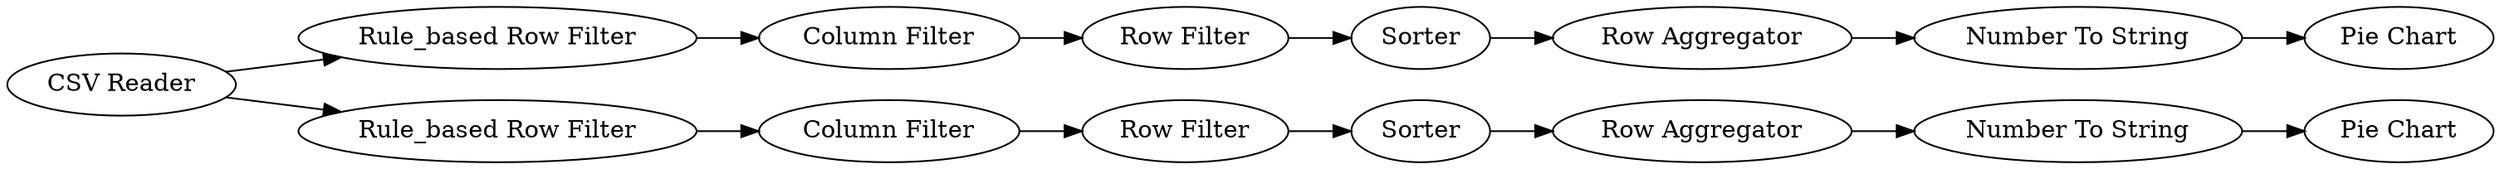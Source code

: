 digraph {
	11 -> 12
	4 -> 15
	17 -> 6
	10 -> 9
	1 -> 2
	18 -> 14
	1 -> 11
	15 -> 17
	8 -> 7
	12 -> 16
	14 -> 10
	16 -> 18
	2 -> 4
	6 -> 8
	16 [label="Row Filter"]
	14 [label="Row Aggregator"]
	1 [label="CSV Reader"]
	7 [label="Pie Chart"]
	9 [label="Pie Chart"]
	11 [label="Rule_based Row Filter"]
	4 [label="Column Filter"]
	18 [label=Sorter]
	6 [label="Row Aggregator"]
	15 [label="Row Filter"]
	8 [label="Number To String"]
	12 [label="Column Filter"]
	17 [label=Sorter]
	2 [label="Rule_based Row Filter"]
	10 [label="Number To String"]
	rankdir=LR
}
